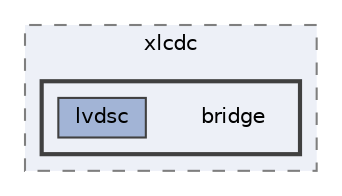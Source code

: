 digraph "C:/microchip/harmony3/gfx/middleware/legato/driver/controller/xlcdc/bridge"
{
 // INTERACTIVE_SVG=YES
 // LATEX_PDF_SIZE
  bgcolor="transparent";
  edge [fontname=Helvetica,fontsize=10,labelfontname=Helvetica,labelfontsize=10];
  node [fontname=Helvetica,fontsize=10,shape=box,height=0.2,width=0.4];
  compound=true
  subgraph clusterdir_bc5d808177dd539eceb66640a729b66a {
    graph [ bgcolor="#edf0f7", pencolor="grey50", label="xlcdc", fontname=Helvetica,fontsize=10 style="filled,dashed", URL="dir_bc5d808177dd539eceb66640a729b66a.html",tooltip=""]
  subgraph clusterdir_1b6dda1fe9b71e781338a8a45c2c68ae {
    graph [ bgcolor="#edf0f7", pencolor="grey25", label="", fontname=Helvetica,fontsize=10 style="filled,bold", URL="dir_1b6dda1fe9b71e781338a8a45c2c68ae.html",tooltip=""]
    dir_1b6dda1fe9b71e781338a8a45c2c68ae [shape=plaintext, label="bridge"];
  dir_764956daf01e0062bb0c2d79e4f839de [label="lvdsc", fillcolor="#a2b4d6", color="grey25", style="filled", URL="dir_764956daf01e0062bb0c2d79e4f839de.html",tooltip=""];
  }
  }
}
